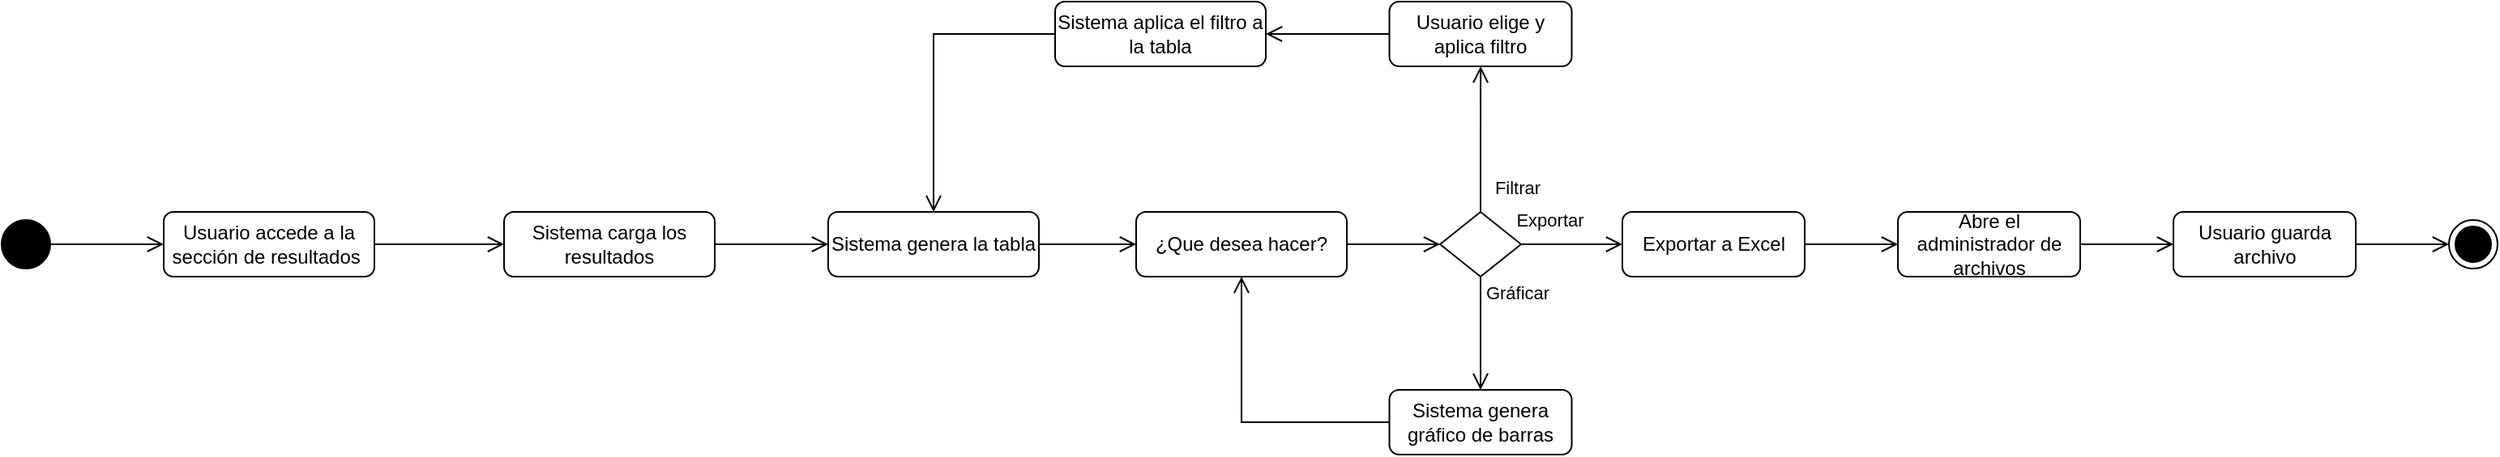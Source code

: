 <mxfile version="27.0.9">
  <diagram name="Página-1" id="W4rULqUDbjKW4zX-dyBw">
    <mxGraphModel grid="1" page="1" gridSize="10" guides="1" tooltips="1" connect="1" arrows="1" fold="1" pageScale="1" pageWidth="1654" pageHeight="2336" math="0" shadow="0">
      <root>
        <mxCell id="0" />
        <mxCell id="1" parent="0" />
        <mxCell id="s6Cyj8QEDCQtstiWDImH-5" style="edgeStyle=orthogonalEdgeStyle;shape=connector;rounded=0;orthogonalLoop=1;jettySize=auto;html=1;entryX=0;entryY=0.5;entryDx=0;entryDy=0;strokeColor=default;align=center;verticalAlign=middle;fontFamily=Helvetica;fontSize=11;fontColor=default;labelBackgroundColor=default;endArrow=open;endFill=0;endSize=8;" edge="1" parent="1" source="ywd59SVErPVPnXJvX7KZ-2" target="ywd59SVErPVPnXJvX7KZ-4">
          <mxGeometry relative="1" as="geometry" />
        </mxCell>
        <mxCell id="ywd59SVErPVPnXJvX7KZ-2" value="" style="ellipse;fillColor=strokeColor;html=1;" vertex="1" parent="1">
          <mxGeometry x="30" y="665" width="30" height="30" as="geometry" />
        </mxCell>
        <mxCell id="s6Cyj8QEDCQtstiWDImH-4" style="edgeStyle=orthogonalEdgeStyle;shape=connector;rounded=0;orthogonalLoop=1;jettySize=auto;html=1;entryX=0;entryY=0.5;entryDx=0;entryDy=0;strokeColor=default;align=center;verticalAlign=middle;fontFamily=Helvetica;fontSize=11;fontColor=default;labelBackgroundColor=default;endArrow=open;endFill=0;endSize=8;" edge="1" parent="1" source="ywd59SVErPVPnXJvX7KZ-4" target="ywd59SVErPVPnXJvX7KZ-6">
          <mxGeometry relative="1" as="geometry" />
        </mxCell>
        <mxCell id="ywd59SVErPVPnXJvX7KZ-4" value="Usuario accede a la sección de resultados&amp;nbsp;" style="rounded=1;whiteSpace=wrap;html=1;" vertex="1" parent="1">
          <mxGeometry x="130" y="660" width="130" height="40" as="geometry" />
        </mxCell>
        <mxCell id="s6Cyj8QEDCQtstiWDImH-3" style="edgeStyle=orthogonalEdgeStyle;shape=connector;rounded=0;orthogonalLoop=1;jettySize=auto;html=1;entryX=0;entryY=0.5;entryDx=0;entryDy=0;strokeColor=default;align=center;verticalAlign=middle;fontFamily=Helvetica;fontSize=11;fontColor=default;labelBackgroundColor=default;endArrow=open;endFill=0;endSize=8;" edge="1" parent="1" source="ywd59SVErPVPnXJvX7KZ-6" target="ywd59SVErPVPnXJvX7KZ-8">
          <mxGeometry relative="1" as="geometry" />
        </mxCell>
        <mxCell id="ywd59SVErPVPnXJvX7KZ-6" value="Sistema carga los resultados" style="rounded=1;whiteSpace=wrap;html=1;" vertex="1" parent="1">
          <mxGeometry x="340" y="660" width="130" height="40" as="geometry" />
        </mxCell>
        <mxCell id="s6Cyj8QEDCQtstiWDImH-2" style="edgeStyle=orthogonalEdgeStyle;shape=connector;rounded=0;orthogonalLoop=1;jettySize=auto;html=1;entryX=0;entryY=0.5;entryDx=0;entryDy=0;strokeColor=default;align=center;verticalAlign=middle;fontFamily=Helvetica;fontSize=11;fontColor=default;labelBackgroundColor=default;endArrow=open;endFill=0;endSize=8;" edge="1" parent="1" source="ywd59SVErPVPnXJvX7KZ-8" target="ywd59SVErPVPnXJvX7KZ-10">
          <mxGeometry relative="1" as="geometry" />
        </mxCell>
        <mxCell id="ywd59SVErPVPnXJvX7KZ-8" value="Sistema genera la tabla" style="rounded=1;whiteSpace=wrap;html=1;" vertex="1" parent="1">
          <mxGeometry x="540" y="660" width="130" height="40" as="geometry" />
        </mxCell>
        <mxCell id="s6Cyj8QEDCQtstiWDImH-1" style="edgeStyle=orthogonalEdgeStyle;rounded=0;orthogonalLoop=1;jettySize=auto;html=1;entryX=0;entryY=0.5;entryDx=0;entryDy=0;endSize=8;endArrow=open;endFill=0;" edge="1" parent="1" source="ywd59SVErPVPnXJvX7KZ-10" target="ywd59SVErPVPnXJvX7KZ-15">
          <mxGeometry relative="1" as="geometry" />
        </mxCell>
        <mxCell id="ywd59SVErPVPnXJvX7KZ-10" value="¿Que desea hacer?" style="rounded=1;whiteSpace=wrap;html=1;" vertex="1" parent="1">
          <mxGeometry x="730" y="660" width="130" height="40" as="geometry" />
        </mxCell>
        <mxCell id="s6Cyj8QEDCQtstiWDImH-7" style="edgeStyle=orthogonalEdgeStyle;shape=connector;rounded=0;orthogonalLoop=1;jettySize=auto;html=1;strokeColor=default;align=center;verticalAlign=middle;fontFamily=Helvetica;fontSize=11;fontColor=default;labelBackgroundColor=default;endArrow=open;endFill=0;endSize=8;" edge="1" parent="1" source="ywd59SVErPVPnXJvX7KZ-15" target="s6Cyj8QEDCQtstiWDImH-6">
          <mxGeometry relative="1" as="geometry" />
        </mxCell>
        <mxCell id="s6Cyj8QEDCQtstiWDImH-13" style="edgeStyle=orthogonalEdgeStyle;shape=connector;rounded=0;orthogonalLoop=1;jettySize=auto;html=1;entryX=0.5;entryY=0;entryDx=0;entryDy=0;strokeColor=default;align=center;verticalAlign=middle;fontFamily=Helvetica;fontSize=11;fontColor=default;labelBackgroundColor=default;endArrow=open;endFill=0;endSize=8;" edge="1" parent="1" source="ywd59SVErPVPnXJvX7KZ-15" target="s6Cyj8QEDCQtstiWDImH-12">
          <mxGeometry relative="1" as="geometry" />
        </mxCell>
        <mxCell id="s6Cyj8QEDCQtstiWDImH-17" style="edgeStyle=orthogonalEdgeStyle;shape=connector;rounded=0;orthogonalLoop=1;jettySize=auto;html=1;strokeColor=default;align=center;verticalAlign=middle;fontFamily=Helvetica;fontSize=11;fontColor=default;labelBackgroundColor=default;endArrow=open;endFill=0;endSize=8;" edge="1" parent="1" source="ywd59SVErPVPnXJvX7KZ-15" target="s6Cyj8QEDCQtstiWDImH-16">
          <mxGeometry relative="1" as="geometry" />
        </mxCell>
        <mxCell id="ywd59SVErPVPnXJvX7KZ-15" value="" style="rhombus;whiteSpace=wrap;html=1;" vertex="1" parent="1">
          <mxGeometry x="917.5" y="660" width="50" height="40" as="geometry" />
        </mxCell>
        <mxCell id="ywd59SVErPVPnXJvX7KZ-16" value="" style="ellipse;html=1;shape=endState;fillColor=strokeColor;" vertex="1" parent="1">
          <mxGeometry x="1540" y="665" width="30" height="30" as="geometry" />
        </mxCell>
        <mxCell id="s6Cyj8QEDCQtstiWDImH-9" style="edgeStyle=orthogonalEdgeStyle;shape=connector;rounded=0;orthogonalLoop=1;jettySize=auto;html=1;entryX=1;entryY=0.5;entryDx=0;entryDy=0;strokeColor=default;align=center;verticalAlign=middle;fontFamily=Helvetica;fontSize=11;fontColor=default;labelBackgroundColor=default;endArrow=open;endFill=0;endSize=8;" edge="1" parent="1" source="s6Cyj8QEDCQtstiWDImH-6" target="s6Cyj8QEDCQtstiWDImH-8">
          <mxGeometry relative="1" as="geometry" />
        </mxCell>
        <mxCell id="s6Cyj8QEDCQtstiWDImH-6" value="Usuario elige y aplica filtro" style="rounded=1;whiteSpace=wrap;html=1;" vertex="1" parent="1">
          <mxGeometry x="886.25" y="530" width="112.5" height="40" as="geometry" />
        </mxCell>
        <mxCell id="s6Cyj8QEDCQtstiWDImH-10" style="edgeStyle=orthogonalEdgeStyle;shape=connector;rounded=0;orthogonalLoop=1;jettySize=auto;html=1;entryX=0.5;entryY=0;entryDx=0;entryDy=0;strokeColor=default;align=center;verticalAlign=middle;fontFamily=Helvetica;fontSize=11;fontColor=default;labelBackgroundColor=default;endArrow=open;endFill=0;endSize=8;" edge="1" parent="1" source="s6Cyj8QEDCQtstiWDImH-8" target="ywd59SVErPVPnXJvX7KZ-8">
          <mxGeometry relative="1" as="geometry" />
        </mxCell>
        <mxCell id="s6Cyj8QEDCQtstiWDImH-8" value="Sistema aplica el filtro a la tabla" style="rounded=1;whiteSpace=wrap;html=1;" vertex="1" parent="1">
          <mxGeometry x="680" y="530" width="130" height="40" as="geometry" />
        </mxCell>
        <mxCell id="s6Cyj8QEDCQtstiWDImH-11" value="Filtrar" style="text;html=1;align=center;verticalAlign=middle;resizable=0;points=[];autosize=1;strokeColor=none;fillColor=none;fontFamily=Helvetica;fontSize=11;fontColor=default;labelBackgroundColor=default;" vertex="1" parent="1">
          <mxGeometry x="940" y="630" width="50" height="30" as="geometry" />
        </mxCell>
        <mxCell id="s6Cyj8QEDCQtstiWDImH-15" style="edgeStyle=orthogonalEdgeStyle;shape=connector;rounded=0;orthogonalLoop=1;jettySize=auto;html=1;entryX=0.5;entryY=1;entryDx=0;entryDy=0;strokeColor=default;align=center;verticalAlign=middle;fontFamily=Helvetica;fontSize=11;fontColor=default;labelBackgroundColor=default;endArrow=open;endFill=0;endSize=8;" edge="1" parent="1" source="s6Cyj8QEDCQtstiWDImH-12" target="ywd59SVErPVPnXJvX7KZ-10">
          <mxGeometry relative="1" as="geometry" />
        </mxCell>
        <mxCell id="s6Cyj8QEDCQtstiWDImH-12" value="Sistema genera gráfico de barras" style="rounded=1;whiteSpace=wrap;html=1;" vertex="1" parent="1">
          <mxGeometry x="886.25" y="770" width="112.5" height="40" as="geometry" />
        </mxCell>
        <mxCell id="s6Cyj8QEDCQtstiWDImH-14" value="Gráficar" style="text;html=1;align=center;verticalAlign=middle;resizable=0;points=[];autosize=1;strokeColor=none;fillColor=none;fontFamily=Helvetica;fontSize=11;fontColor=default;labelBackgroundColor=default;" vertex="1" parent="1">
          <mxGeometry x="935" y="695" width="60" height="30" as="geometry" />
        </mxCell>
        <mxCell id="s6Cyj8QEDCQtstiWDImH-19" style="edgeStyle=orthogonalEdgeStyle;shape=connector;rounded=0;orthogonalLoop=1;jettySize=auto;html=1;strokeColor=default;align=center;verticalAlign=middle;fontFamily=Helvetica;fontSize=11;fontColor=default;labelBackgroundColor=default;endArrow=open;endFill=0;endSize=8;" edge="1" parent="1" source="s6Cyj8QEDCQtstiWDImH-16" target="s6Cyj8QEDCQtstiWDImH-18">
          <mxGeometry relative="1" as="geometry" />
        </mxCell>
        <mxCell id="s6Cyj8QEDCQtstiWDImH-16" value="Exportar a Excel" style="rounded=1;whiteSpace=wrap;html=1;" vertex="1" parent="1">
          <mxGeometry x="1030" y="660" width="112.5" height="40" as="geometry" />
        </mxCell>
        <mxCell id="s6Cyj8QEDCQtstiWDImH-22" style="edgeStyle=orthogonalEdgeStyle;shape=connector;rounded=0;orthogonalLoop=1;jettySize=auto;html=1;entryX=0;entryY=0.5;entryDx=0;entryDy=0;strokeColor=default;align=center;verticalAlign=middle;fontFamily=Helvetica;fontSize=11;fontColor=default;labelBackgroundColor=default;endArrow=open;endFill=0;endSize=8;" edge="1" parent="1" source="s6Cyj8QEDCQtstiWDImH-18" target="s6Cyj8QEDCQtstiWDImH-21">
          <mxGeometry relative="1" as="geometry" />
        </mxCell>
        <mxCell id="s6Cyj8QEDCQtstiWDImH-18" value="Abre el administrador de archivos" style="rounded=1;whiteSpace=wrap;html=1;" vertex="1" parent="1">
          <mxGeometry x="1200" y="660" width="112.5" height="40" as="geometry" />
        </mxCell>
        <mxCell id="s6Cyj8QEDCQtstiWDImH-23" style="edgeStyle=orthogonalEdgeStyle;shape=connector;rounded=0;orthogonalLoop=1;jettySize=auto;html=1;entryX=0;entryY=0.5;entryDx=0;entryDy=0;strokeColor=default;align=center;verticalAlign=middle;fontFamily=Helvetica;fontSize=11;fontColor=default;labelBackgroundColor=default;endArrow=open;endFill=0;endSize=8;" edge="1" parent="1" source="s6Cyj8QEDCQtstiWDImH-21" target="ywd59SVErPVPnXJvX7KZ-16">
          <mxGeometry relative="1" as="geometry" />
        </mxCell>
        <mxCell id="s6Cyj8QEDCQtstiWDImH-21" value="Usuario guarda archivo" style="rounded=1;whiteSpace=wrap;html=1;" vertex="1" parent="1">
          <mxGeometry x="1370" y="660" width="112.5" height="40" as="geometry" />
        </mxCell>
        <mxCell id="s6Cyj8QEDCQtstiWDImH-24" value="Exportar" style="text;html=1;align=center;verticalAlign=middle;resizable=0;points=[];autosize=1;strokeColor=none;fillColor=none;fontFamily=Helvetica;fontSize=11;fontColor=default;labelBackgroundColor=default;" vertex="1" parent="1">
          <mxGeometry x="950" y="650" width="70" height="30" as="geometry" />
        </mxCell>
      </root>
    </mxGraphModel>
  </diagram>
</mxfile>
